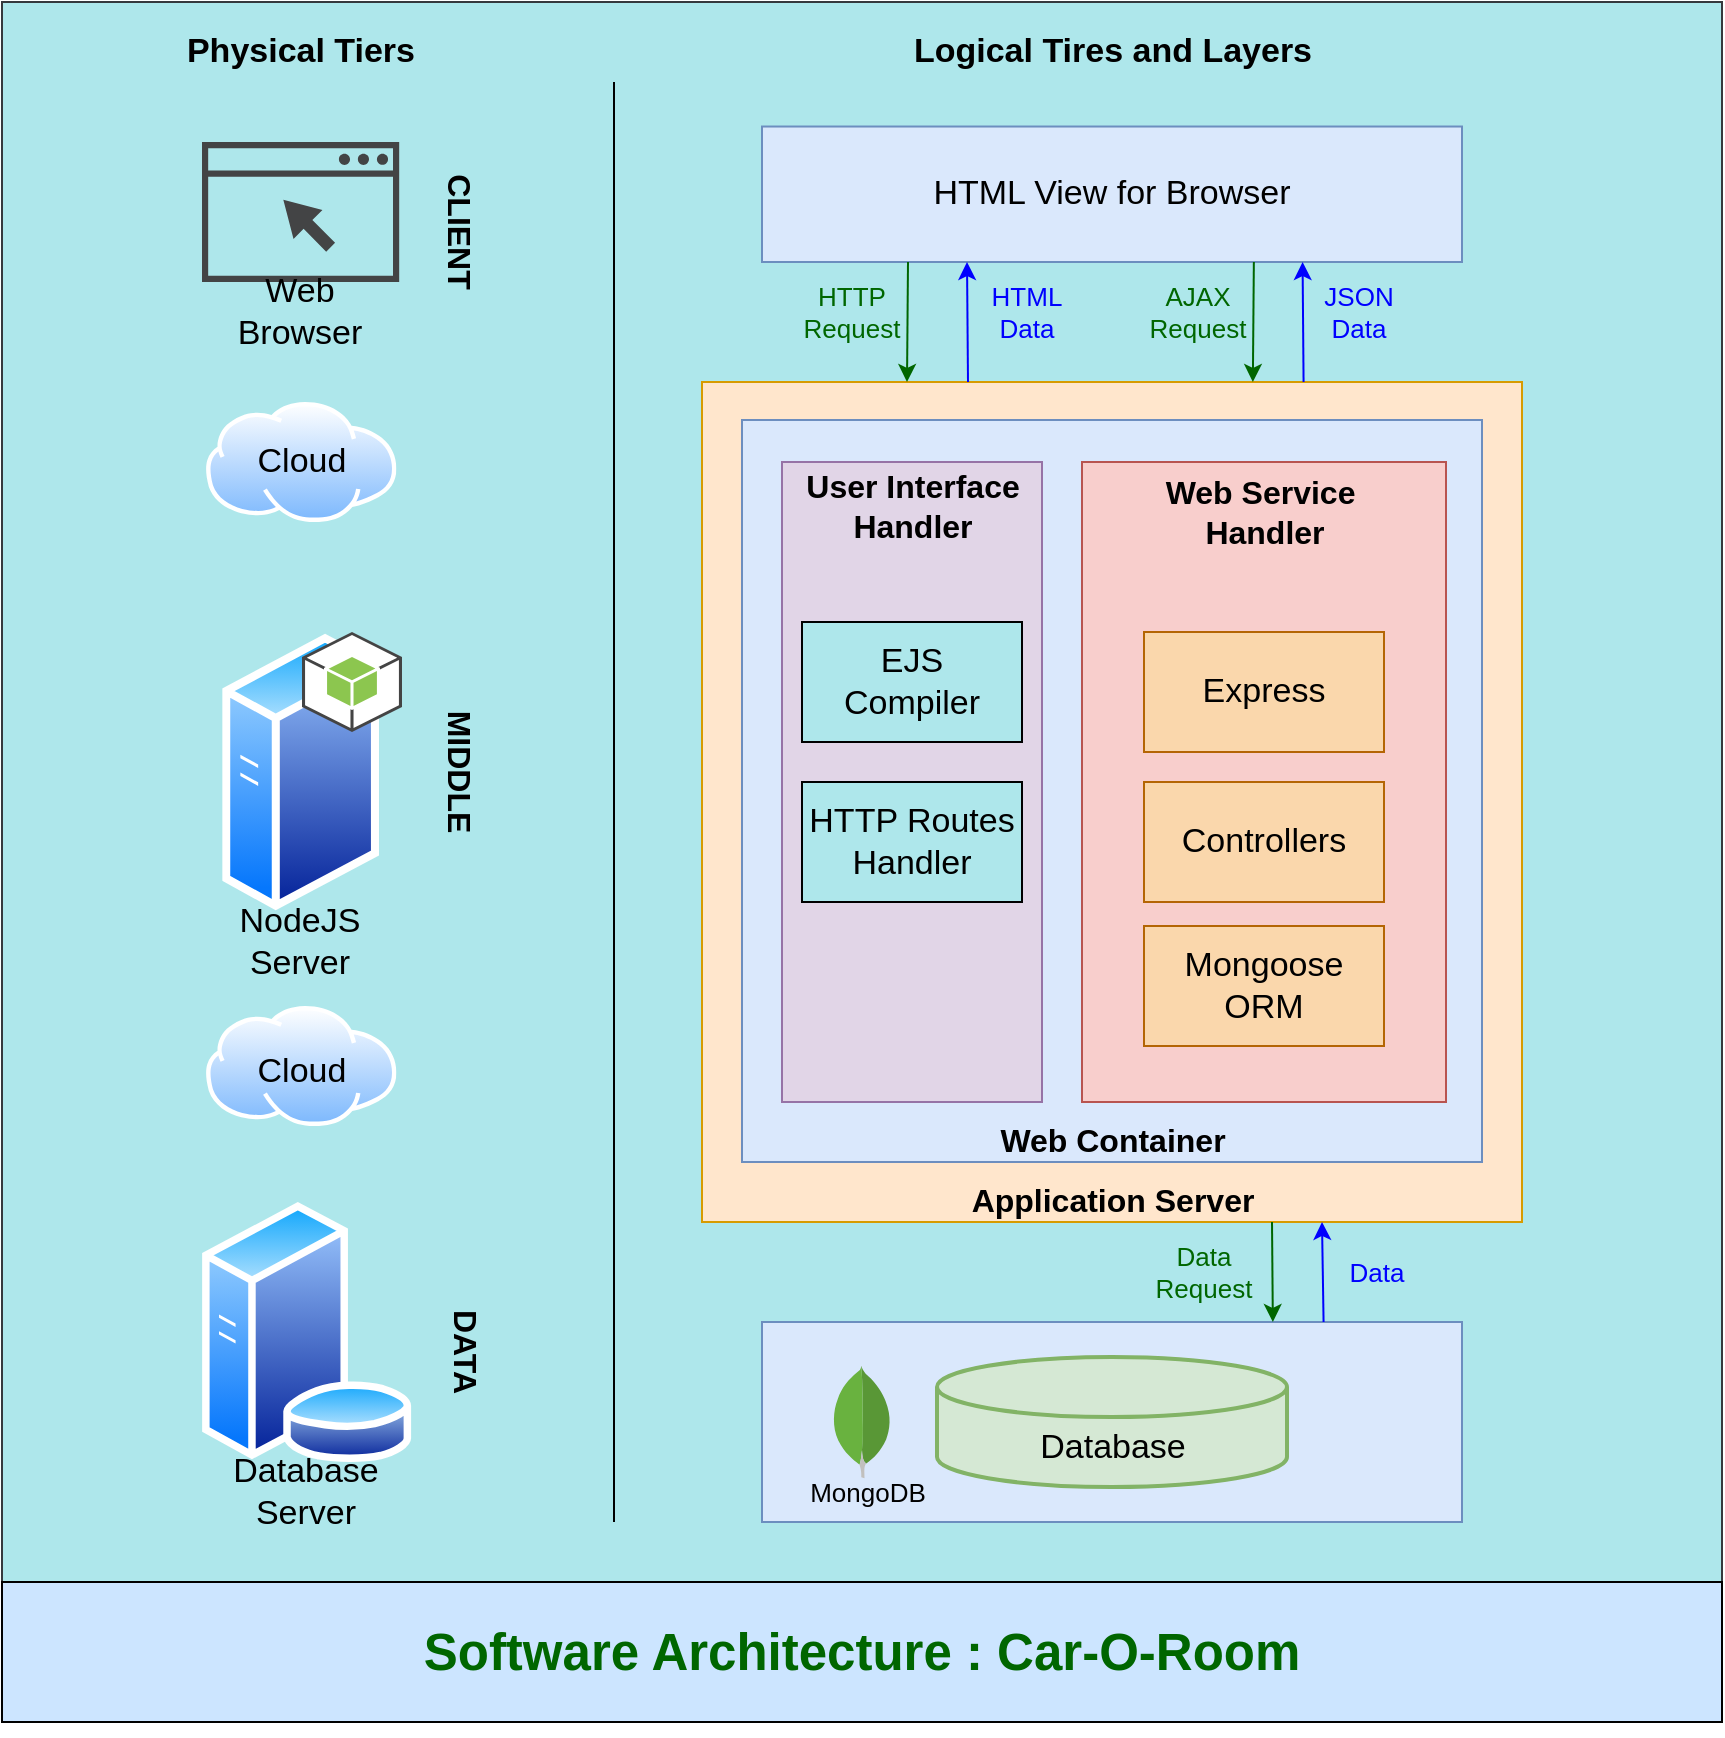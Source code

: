 <mxfile version="20.0.4" type="device"><diagram id="lTv2uzIo52wkICLBUyVW" name="Page-1"><mxGraphModel dx="2886" dy="2140" grid="1" gridSize="10" guides="1" tooltips="1" connect="1" arrows="1" fold="1" page="1" pageScale="1" pageWidth="850" pageHeight="1100" math="0" shadow="0"><root><mxCell id="0"/><mxCell id="1" parent="0"/><mxCell id="JgmC4KUmlii-0UvV8vXt-7" value="" style="whiteSpace=wrap;html=1;aspect=fixed;fillColor=#AEE7EB;strokeColor=#36393d;" vertex="1" parent="1"><mxGeometry x="-455" y="-60" width="860" height="860" as="geometry"/></mxCell><mxCell id="JgmC4KUmlii-0UvV8vXt-1" value="" style="rounded=0;whiteSpace=wrap;html=1;fillColor=#ffe6cc;strokeColor=#d79b00;" vertex="1" parent="1"><mxGeometry x="-105" y="130" width="410" height="420" as="geometry"/></mxCell><mxCell id="JgmC4KUmlii-0UvV8vXt-2" value="" style="rounded=0;whiteSpace=wrap;html=1;fillColor=#dae8fc;strokeColor=#6c8ebf;" vertex="1" parent="1"><mxGeometry x="-75" y="600" width="350" height="100" as="geometry"/></mxCell><mxCell id="JgmC4KUmlii-0UvV8vXt-3" value="&lt;font style=&quot;font-size: 17px;&quot;&gt;Database&lt;/font&gt;" style="shape=cylinder3;whiteSpace=wrap;html=1;boundedLbl=1;backgroundOutline=1;size=15;fillColor=#d5e8d4;strokeColor=#82b366;strokeWidth=2;" vertex="1" parent="1"><mxGeometry x="12.5" y="617.5" width="175" height="65" as="geometry"/></mxCell><mxCell id="JgmC4KUmlii-0UvV8vXt-4" value="&lt;font style=&quot;font-size: 17px;&quot;&gt;HTML View for Browser&lt;/font&gt;" style="rounded=0;whiteSpace=wrap;html=1;fillColor=#dae8fc;strokeColor=#6c8ebf;" vertex="1" parent="1"><mxGeometry x="-75" y="2.26" width="350" height="67.74" as="geometry"/></mxCell><mxCell id="JgmC4KUmlii-0UvV8vXt-12" value="" style="sketch=0;pointerEvents=1;shadow=0;dashed=0;html=1;strokeColor=none;fillColor=#434445;aspect=fixed;labelPosition=center;verticalLabelPosition=bottom;verticalAlign=top;align=center;outlineConnect=0;shape=mxgraph.vvd.web_browser;fontSize=11;" vertex="1" parent="1"><mxGeometry x="-355" y="10" width="98.59" height="70" as="geometry"/></mxCell><mxCell id="JgmC4KUmlii-0UvV8vXt-13" value="&lt;font style=&quot;font-size: 17px;&quot;&gt;Web Browser&lt;/font&gt;" style="text;html=1;strokeColor=none;fillColor=none;align=center;verticalAlign=middle;whiteSpace=wrap;rounded=0;fontSize=11;" vertex="1" parent="1"><mxGeometry x="-356" y="80" width="100" height="30" as="geometry"/></mxCell><mxCell id="JgmC4KUmlii-0UvV8vXt-14" value="" style="aspect=fixed;perimeter=ellipsePerimeter;html=1;align=center;shadow=0;dashed=0;spacingTop=3;image;image=img/lib/active_directory/internet_cloud.svg;fontSize=16;fillColor=#AEE7EB;" vertex="1" parent="1"><mxGeometry x="-353" y="140" width="95.24" height="60" as="geometry"/></mxCell><mxCell id="JgmC4KUmlii-0UvV8vXt-16" value="" style="aspect=fixed;perimeter=ellipsePerimeter;html=1;align=center;shadow=0;dashed=0;spacingTop=3;image;image=img/lib/active_directory/generic_server.svg;fontSize=16;fillColor=#AEE7EB;" vertex="1" parent="1"><mxGeometry x="-344.905" y="255" width="78.4" height="140" as="geometry"/></mxCell><mxCell id="JgmC4KUmlii-0UvV8vXt-15" value="" style="outlineConnect=0;dashed=0;verticalLabelPosition=bottom;verticalAlign=top;align=center;html=1;shape=mxgraph.aws3.android;fillColor=#8CC64F;gradientColor=none;fontSize=16;" vertex="1" parent="1"><mxGeometry x="-305" y="255" width="50" height="50" as="geometry"/></mxCell><mxCell id="JgmC4KUmlii-0UvV8vXt-17" value="&lt;font style=&quot;&quot;&gt;&lt;font style=&quot;font-size: 17px;&quot;&gt;NodeJS Server&lt;/font&gt;&lt;br&gt;&lt;/font&gt;" style="text;html=1;strokeColor=none;fillColor=none;align=center;verticalAlign=middle;whiteSpace=wrap;rounded=0;fontSize=11;" vertex="1" parent="1"><mxGeometry x="-356" y="395" width="100" height="30" as="geometry"/></mxCell><mxCell id="JgmC4KUmlii-0UvV8vXt-18" value="" style="aspect=fixed;perimeter=ellipsePerimeter;html=1;align=center;shadow=0;dashed=0;spacingTop=3;image;image=img/lib/active_directory/database_server.svg;fontSize=16;fillColor=#AEE7EB;" vertex="1" parent="1"><mxGeometry x="-355.995" y="540" width="106.6" height="130" as="geometry"/></mxCell><mxCell id="JgmC4KUmlii-0UvV8vXt-19" value="&lt;font style=&quot;&quot;&gt;&lt;font style=&quot;font-size: 17px;&quot;&gt;Database Server&lt;/font&gt;&lt;br&gt;&lt;/font&gt;" style="text;html=1;strokeColor=none;fillColor=none;align=center;verticalAlign=middle;whiteSpace=wrap;rounded=0;fontSize=11;" vertex="1" parent="1"><mxGeometry x="-352.99" y="670" width="100" height="30" as="geometry"/></mxCell><mxCell id="JgmC4KUmlii-0UvV8vXt-20" value="" style="aspect=fixed;perimeter=ellipsePerimeter;html=1;align=center;shadow=0;dashed=0;spacingTop=3;image;image=img/lib/active_directory/internet_cloud.svg;fontSize=16;fillColor=#AEE7EB;" vertex="1" parent="1"><mxGeometry x="-353" y="442" width="95.24" height="60" as="geometry"/></mxCell><mxCell id="JgmC4KUmlii-0UvV8vXt-21" value="&lt;font style=&quot;&quot;&gt;&lt;font style=&quot;font-size: 17px;&quot;&gt;Cloud&lt;/font&gt;&lt;br&gt;&lt;/font&gt;" style="text;html=1;strokeColor=none;fillColor=none;align=center;verticalAlign=middle;whiteSpace=wrap;rounded=0;fontSize=11;" vertex="1" parent="1"><mxGeometry x="-355.38" y="155" width="100" height="30" as="geometry"/></mxCell><mxCell id="JgmC4KUmlii-0UvV8vXt-22" value="&lt;font style=&quot;&quot;&gt;&lt;font style=&quot;font-size: 17px;&quot;&gt;Cloud&lt;/font&gt;&lt;br&gt;&lt;/font&gt;" style="text;html=1;strokeColor=none;fillColor=none;align=center;verticalAlign=middle;whiteSpace=wrap;rounded=0;fontSize=11;" vertex="1" parent="1"><mxGeometry x="-355" y="460" width="100" height="30" as="geometry"/></mxCell><mxCell id="JgmC4KUmlii-0UvV8vXt-23" value="&lt;b&gt;&lt;font style=&quot;font-size: 17px;&quot;&gt;Physical Tiers&lt;/font&gt;&lt;/b&gt;" style="text;html=1;strokeColor=none;fillColor=none;align=center;verticalAlign=middle;whiteSpace=wrap;rounded=0;fontSize=16;" vertex="1" parent="1"><mxGeometry x="-370.88" y="-50" width="131" height="30" as="geometry"/></mxCell><mxCell id="JgmC4KUmlii-0UvV8vXt-26" value="&lt;font style=&quot;font-size: 16px;&quot;&gt;CLIENT&lt;br&gt;&lt;/font&gt;" style="text;html=1;strokeColor=none;fillColor=none;align=center;verticalAlign=middle;whiteSpace=wrap;rounded=0;fontSize=11;rotation=90;fontStyle=1" vertex="1" parent="1"><mxGeometry x="-276" y="40" width="100" height="30" as="geometry"/></mxCell><mxCell id="JgmC4KUmlii-0UvV8vXt-27" value="&lt;font style=&quot;font-size: 16px;&quot;&gt;MIDDLE&lt;br&gt;&lt;/font&gt;" style="text;html=1;strokeColor=none;fillColor=none;align=center;verticalAlign=middle;whiteSpace=wrap;rounded=0;fontSize=11;rotation=90;fontStyle=1" vertex="1" parent="1"><mxGeometry x="-276" y="310" width="100" height="30" as="geometry"/></mxCell><mxCell id="JgmC4KUmlii-0UvV8vXt-34" value="" style="rounded=0;whiteSpace=wrap;html=1;fillColor=#dae8fc;strokeColor=#6c8ebf;" vertex="1" parent="1"><mxGeometry x="-85" y="149" width="370" height="371" as="geometry"/></mxCell><mxCell id="JgmC4KUmlii-0UvV8vXt-28" value="&lt;font style=&quot;font-size: 16px;&quot;&gt;DATA&lt;br&gt;&lt;/font&gt;" style="text;html=1;strokeColor=none;fillColor=none;align=center;verticalAlign=middle;whiteSpace=wrap;rounded=0;fontSize=11;rotation=90;fontStyle=1" vertex="1" parent="1"><mxGeometry x="-272.99" y="600" width="100" height="30" as="geometry"/></mxCell><mxCell id="JgmC4KUmlii-0UvV8vXt-32" value="" style="line;strokeWidth=1;rotatable=0;dashed=0;labelPosition=right;align=left;verticalAlign=middle;spacingTop=0;spacingLeft=6;points=[];portConstraint=eastwest;fontSize=17;fillColor=#AEE7EB;direction=south;" vertex="1" parent="1"><mxGeometry x="-154" y="-20" width="10" height="720" as="geometry"/></mxCell><mxCell id="JgmC4KUmlii-0UvV8vXt-33" value="&lt;b&gt;&lt;font style=&quot;font-size: 17px;&quot;&gt;Logical Tires and Layers&lt;/font&gt;&lt;/b&gt;" style="text;html=1;strokeColor=none;fillColor=none;align=center;verticalAlign=middle;whiteSpace=wrap;rounded=0;fontSize=16;" vertex="1" parent="1"><mxGeometry x="-25.25" y="-50" width="250.5" height="30" as="geometry"/></mxCell><mxCell id="JgmC4KUmlii-0UvV8vXt-6" value="" style="rounded=0;whiteSpace=wrap;html=1;fillColor=#f8cecc;strokeColor=#b85450;" vertex="1" parent="1"><mxGeometry x="85" y="170" width="182" height="320" as="geometry"/></mxCell><mxCell id="JgmC4KUmlii-0UvV8vXt-5" value="" style="rounded=0;whiteSpace=wrap;html=1;fillColor=#e1d5e7;strokeColor=#9673a6;" vertex="1" parent="1"><mxGeometry x="-65" y="170" width="130" height="320" as="geometry"/></mxCell><mxCell id="JgmC4KUmlii-0UvV8vXt-35" value="&lt;font style=&quot;font-size: 16px;&quot;&gt;Web Container&lt;br&gt;&lt;/font&gt;" style="text;html=1;strokeColor=none;fillColor=none;align=center;verticalAlign=middle;whiteSpace=wrap;rounded=0;fontSize=11;rotation=0;fontStyle=1;direction=north;" vertex="1" parent="1"><mxGeometry x="27.5" y="490" width="145" height="37" as="geometry"/></mxCell><mxCell id="JgmC4KUmlii-0UvV8vXt-36" value="&lt;font style=&quot;font-size: 16px;&quot;&gt;Application Server&lt;br&gt;&lt;/font&gt;" style="text;html=1;strokeColor=none;fillColor=none;align=center;verticalAlign=middle;whiteSpace=wrap;rounded=0;fontSize=11;rotation=0;fontStyle=1;direction=north;" vertex="1" parent="1"><mxGeometry x="27.5" y="520" width="145" height="37" as="geometry"/></mxCell><mxCell id="JgmC4KUmlii-0UvV8vXt-37" value="&lt;font style=&quot;font-size: 16px;&quot;&gt;User Interface&lt;br&gt;Handler&lt;br&gt;&lt;/font&gt;" style="text;html=1;strokeColor=none;fillColor=none;align=center;verticalAlign=middle;whiteSpace=wrap;rounded=0;fontSize=11;rotation=0;fontStyle=1;direction=north;" vertex="1" parent="1"><mxGeometry x="-72.5" y="173" width="145" height="37" as="geometry"/></mxCell><mxCell id="JgmC4KUmlii-0UvV8vXt-38" value="&lt;font style=&quot;font-size: 16px;&quot;&gt;Web Service&amp;nbsp;&lt;br&gt;Handler&lt;br&gt;&lt;/font&gt;" style="text;html=1;strokeColor=none;fillColor=none;align=center;verticalAlign=middle;whiteSpace=wrap;rounded=0;fontSize=11;rotation=0;fontStyle=1;direction=north;" vertex="1" parent="1"><mxGeometry x="103.5" y="176" width="145" height="37" as="geometry"/></mxCell><mxCell id="JgmC4KUmlii-0UvV8vXt-39" value="EJS&lt;br&gt;Compiler" style="rounded=0;whiteSpace=wrap;html=1;fontSize=17;fillColor=#AEE7EB;" vertex="1" parent="1"><mxGeometry x="-55" y="250" width="110" height="60" as="geometry"/></mxCell><mxCell id="JgmC4KUmlii-0UvV8vXt-40" value="HTTP Routes Handler" style="rounded=0;whiteSpace=wrap;html=1;fontSize=17;fillColor=#AEE7EB;" vertex="1" parent="1"><mxGeometry x="-55" y="330" width="110" height="60" as="geometry"/></mxCell><mxCell id="JgmC4KUmlii-0UvV8vXt-41" value="Express" style="rounded=0;whiteSpace=wrap;html=1;fontSize=17;fillColor=#fad7ac;strokeColor=#b46504;" vertex="1" parent="1"><mxGeometry x="116" y="255" width="120" height="60" as="geometry"/></mxCell><mxCell id="JgmC4KUmlii-0UvV8vXt-42" value="Controllers" style="rounded=0;whiteSpace=wrap;html=1;fontSize=17;fillColor=#fad7ac;strokeColor=#b46504;" vertex="1" parent="1"><mxGeometry x="116" y="330" width="120" height="60" as="geometry"/></mxCell><mxCell id="JgmC4KUmlii-0UvV8vXt-43" value="Mongoose ORM" style="rounded=0;whiteSpace=wrap;html=1;fontSize=17;fillColor=#fad7ac;strokeColor=#b46504;" vertex="1" parent="1"><mxGeometry x="116" y="402" width="120" height="60" as="geometry"/></mxCell><mxCell id="JgmC4KUmlii-0UvV8vXt-44" value="" style="dashed=0;outlineConnect=0;html=1;align=center;labelPosition=center;verticalLabelPosition=bottom;verticalAlign=top;shape=mxgraph.weblogos.mongodb;fontSize=17;fillColor=#AEE7EB;" vertex="1" parent="1"><mxGeometry x="-40" y="621.9" width="30" height="56.2" as="geometry"/></mxCell><mxCell id="JgmC4KUmlii-0UvV8vXt-46" value="&lt;font style=&quot;&quot;&gt;&lt;font style=&quot;font-size: 13px;&quot;&gt;MongoDB&lt;/font&gt;&lt;br&gt;&lt;/font&gt;" style="text;html=1;strokeColor=none;fillColor=none;align=center;verticalAlign=middle;whiteSpace=wrap;rounded=0;fontSize=11;" vertex="1" parent="1"><mxGeometry x="-72.5" y="670" width="100" height="30" as="geometry"/></mxCell><mxCell id="JgmC4KUmlii-0UvV8vXt-47" value="" style="endArrow=classic;html=1;rounded=0;fontSize=17;entryX=0.25;entryY=0;entryDx=0;entryDy=0;strokeColor=#006600;" edge="1" parent="1" target="JgmC4KUmlii-0UvV8vXt-1"><mxGeometry width="50" height="50" relative="1" as="geometry"><mxPoint x="-2" y="70" as="sourcePoint"/><mxPoint x="-150" y="240" as="targetPoint"/></mxGeometry></mxCell><mxCell id="JgmC4KUmlii-0UvV8vXt-48" value="" style="endArrow=classic;html=1;rounded=0;fontSize=17;entryX=0.25;entryY=0;entryDx=0;entryDy=0;strokeColor=#006600;" edge="1" parent="1"><mxGeometry width="50" height="50" relative="1" as="geometry"><mxPoint x="170.929" y="70.0" as="sourcePoint"/><mxPoint x="170.429" y="130.0" as="targetPoint"/></mxGeometry></mxCell><mxCell id="JgmC4KUmlii-0UvV8vXt-49" value="&lt;font style=&quot;font-size: 13px;&quot;&gt;HTTP&lt;br&gt;Request&lt;br&gt;&lt;/font&gt;" style="text;html=1;strokeColor=none;fillColor=none;align=center;verticalAlign=middle;whiteSpace=wrap;rounded=0;fontSize=11;fontColor=#006600;" vertex="1" parent="1"><mxGeometry x="-60" y="80" width="60" height="30" as="geometry"/></mxCell><mxCell id="JgmC4KUmlii-0UvV8vXt-50" value="&lt;font style=&quot;font-size: 13px;&quot;&gt;JSON&lt;br&gt;Data&lt;br&gt;&lt;/font&gt;" style="text;html=1;strokeColor=none;fillColor=none;align=center;verticalAlign=middle;whiteSpace=wrap;rounded=0;fontSize=11;fontColor=#0000FF;" vertex="1" parent="1"><mxGeometry x="197.5" y="80" width="51" height="30" as="geometry"/></mxCell><mxCell id="JgmC4KUmlii-0UvV8vXt-51" value="" style="endArrow=classic;html=1;rounded=0;fontSize=17;entryX=0.25;entryY=0;entryDx=0;entryDy=0;fontColor=#0000FF;strokeColor=#0000FF;" edge="1" parent="1"><mxGeometry width="50" height="50" relative="1" as="geometry"><mxPoint x="28" y="130.0" as="sourcePoint"/><mxPoint x="27.5" y="70.0" as="targetPoint"/></mxGeometry></mxCell><mxCell id="JgmC4KUmlii-0UvV8vXt-52" value="" style="endArrow=classic;html=1;rounded=0;fontSize=17;entryX=0.25;entryY=0;entryDx=0;entryDy=0;fontColor=#0000FF;strokeColor=#0000FF;" edge="1" parent="1"><mxGeometry width="50" height="50" relative="1" as="geometry"><mxPoint x="195.789" y="130.0" as="sourcePoint"/><mxPoint x="195.289" y="70.0" as="targetPoint"/></mxGeometry></mxCell><mxCell id="JgmC4KUmlii-0UvV8vXt-53" value="&lt;font style=&quot;font-size: 13px;&quot;&gt;AJAX&lt;br&gt;Request&lt;br&gt;&lt;/font&gt;" style="text;html=1;strokeColor=none;fillColor=none;align=center;verticalAlign=middle;whiteSpace=wrap;rounded=0;fontSize=11;fontColor=#006600;" vertex="1" parent="1"><mxGeometry x="113" y="80" width="59.5" height="30" as="geometry"/></mxCell><mxCell id="JgmC4KUmlii-0UvV8vXt-54" value="&lt;font style=&quot;font-size: 13px;&quot;&gt;HTML&lt;br&gt;Data&lt;br&gt;&lt;/font&gt;" style="text;html=1;strokeColor=none;fillColor=none;align=center;verticalAlign=middle;whiteSpace=wrap;rounded=0;fontSize=11;fontColor=#0000FF;" vertex="1" parent="1"><mxGeometry x="30" y="80" width="55" height="30" as="geometry"/></mxCell><mxCell id="JgmC4KUmlii-0UvV8vXt-55" value="" style="endArrow=classic;html=1;rounded=0;fontSize=17;entryX=0.25;entryY=0;entryDx=0;entryDy=0;strokeColor=#006600;" edge="1" parent="1"><mxGeometry width="50" height="50" relative="1" as="geometry"><mxPoint x="180" y="550" as="sourcePoint"/><mxPoint x="180.429" y="600" as="targetPoint"/></mxGeometry></mxCell><mxCell id="JgmC4KUmlii-0UvV8vXt-56" value="" style="endArrow=classic;html=1;rounded=0;fontSize=17;fontColor=#0000FF;strokeColor=#0000FF;" edge="1" parent="1"><mxGeometry width="50" height="50" relative="1" as="geometry"><mxPoint x="205.789" y="600" as="sourcePoint"/><mxPoint x="205" y="550" as="targetPoint"/></mxGeometry></mxCell><mxCell id="JgmC4KUmlii-0UvV8vXt-57" value="&lt;font style=&quot;font-size: 13px;&quot;&gt;Data&lt;br&gt;Request&lt;br&gt;&lt;/font&gt;" style="text;html=1;strokeColor=none;fillColor=none;align=center;verticalAlign=middle;whiteSpace=wrap;rounded=0;fontSize=11;fontColor=#006600;" vertex="1" parent="1"><mxGeometry x="116" y="560" width="59.5" height="30" as="geometry"/></mxCell><mxCell id="JgmC4KUmlii-0UvV8vXt-58" value="&lt;font style=&quot;font-size: 13px;&quot;&gt;Data&lt;br&gt;&lt;/font&gt;" style="text;html=1;strokeColor=none;fillColor=none;align=center;verticalAlign=middle;whiteSpace=wrap;rounded=0;fontSize=11;fontColor=#0000FF;" vertex="1" parent="1"><mxGeometry x="207" y="560" width="51" height="30" as="geometry"/></mxCell><mxCell id="JgmC4KUmlii-0UvV8vXt-60" value="" style="rounded=0;whiteSpace=wrap;html=1;labelBackgroundColor=none;fontSize=17;fontColor=#006600;fillColor=#CCE5FF;" vertex="1" parent="1"><mxGeometry x="-455" y="730" width="860" height="70" as="geometry"/></mxCell><mxCell id="JgmC4KUmlii-0UvV8vXt-59" value="&lt;h2&gt;Software Architecture : Car-O-Room&lt;/h2&gt;" style="text;strokeColor=none;fillColor=none;spacing=5;spacingTop=-20;overflow=hidden;rounded=0;fontSize=17;fontColor=#006600;align=center;verticalAlign=bottom;labelBackgroundColor=none;whiteSpace=wrap;html=1;" vertex="1" parent="1"><mxGeometry x="-450" y="727" width="850" height="80" as="geometry"/></mxCell></root></mxGraphModel></diagram></mxfile>